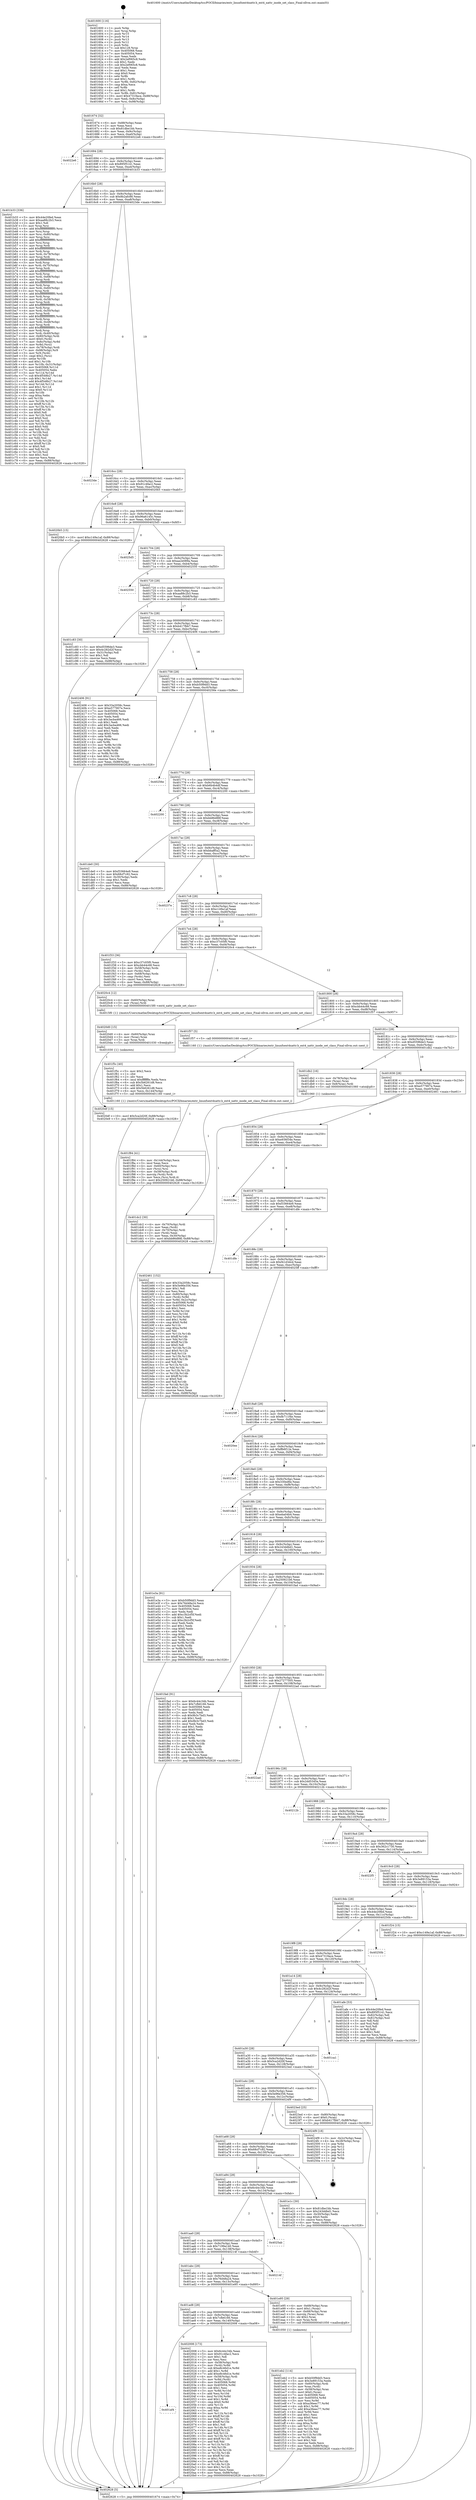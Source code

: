 digraph "0x401600" {
  label = "0x401600 (/mnt/c/Users/mathe/Desktop/tcc/POCII/binaries/extr_linuxfsext4xattr.h_ext4_xattr_inode_set_class_Final-ollvm.out::main(0))"
  labelloc = "t"
  node[shape=record]

  Entry [label="",width=0.3,height=0.3,shape=circle,fillcolor=black,style=filled]
  "0x401674" [label="{
     0x401674 [32]\l
     | [instrs]\l
     &nbsp;&nbsp;0x401674 \<+6\>: mov -0x88(%rbp),%eax\l
     &nbsp;&nbsp;0x40167a \<+2\>: mov %eax,%ecx\l
     &nbsp;&nbsp;0x40167c \<+6\>: sub $0x81dbe1bb,%ecx\l
     &nbsp;&nbsp;0x401682 \<+6\>: mov %eax,-0x9c(%rbp)\l
     &nbsp;&nbsp;0x401688 \<+6\>: mov %ecx,-0xa0(%rbp)\l
     &nbsp;&nbsp;0x40168e \<+6\>: je 00000000004022e6 \<main+0xce6\>\l
  }"]
  "0x4022e6" [label="{
     0x4022e6\l
  }", style=dashed]
  "0x401694" [label="{
     0x401694 [28]\l
     | [instrs]\l
     &nbsp;&nbsp;0x401694 \<+5\>: jmp 0000000000401699 \<main+0x99\>\l
     &nbsp;&nbsp;0x401699 \<+6\>: mov -0x9c(%rbp),%eax\l
     &nbsp;&nbsp;0x40169f \<+5\>: sub $0x895f5141,%eax\l
     &nbsp;&nbsp;0x4016a4 \<+6\>: mov %eax,-0xa4(%rbp)\l
     &nbsp;&nbsp;0x4016aa \<+6\>: je 0000000000401b33 \<main+0x533\>\l
  }"]
  Exit [label="",width=0.3,height=0.3,shape=circle,fillcolor=black,style=filled,peripheries=2]
  "0x401b33" [label="{
     0x401b33 [336]\l
     | [instrs]\l
     &nbsp;&nbsp;0x401b33 \<+5\>: mov $0x44e20fed,%eax\l
     &nbsp;&nbsp;0x401b38 \<+5\>: mov $0xaa88c2b3,%ecx\l
     &nbsp;&nbsp;0x401b3d \<+2\>: mov $0x1,%dl\l
     &nbsp;&nbsp;0x401b3f \<+3\>: mov %rsp,%rsi\l
     &nbsp;&nbsp;0x401b42 \<+4\>: add $0xfffffffffffffff0,%rsi\l
     &nbsp;&nbsp;0x401b46 \<+3\>: mov %rsi,%rsp\l
     &nbsp;&nbsp;0x401b49 \<+4\>: mov %rsi,-0x80(%rbp)\l
     &nbsp;&nbsp;0x401b4d \<+3\>: mov %rsp,%rsi\l
     &nbsp;&nbsp;0x401b50 \<+4\>: add $0xfffffffffffffff0,%rsi\l
     &nbsp;&nbsp;0x401b54 \<+3\>: mov %rsi,%rsp\l
     &nbsp;&nbsp;0x401b57 \<+3\>: mov %rsp,%rdi\l
     &nbsp;&nbsp;0x401b5a \<+4\>: add $0xfffffffffffffff0,%rdi\l
     &nbsp;&nbsp;0x401b5e \<+3\>: mov %rdi,%rsp\l
     &nbsp;&nbsp;0x401b61 \<+4\>: mov %rdi,-0x78(%rbp)\l
     &nbsp;&nbsp;0x401b65 \<+3\>: mov %rsp,%rdi\l
     &nbsp;&nbsp;0x401b68 \<+4\>: add $0xfffffffffffffff0,%rdi\l
     &nbsp;&nbsp;0x401b6c \<+3\>: mov %rdi,%rsp\l
     &nbsp;&nbsp;0x401b6f \<+4\>: mov %rdi,-0x70(%rbp)\l
     &nbsp;&nbsp;0x401b73 \<+3\>: mov %rsp,%rdi\l
     &nbsp;&nbsp;0x401b76 \<+4\>: add $0xfffffffffffffff0,%rdi\l
     &nbsp;&nbsp;0x401b7a \<+3\>: mov %rdi,%rsp\l
     &nbsp;&nbsp;0x401b7d \<+4\>: mov %rdi,-0x68(%rbp)\l
     &nbsp;&nbsp;0x401b81 \<+3\>: mov %rsp,%rdi\l
     &nbsp;&nbsp;0x401b84 \<+4\>: add $0xfffffffffffffff0,%rdi\l
     &nbsp;&nbsp;0x401b88 \<+3\>: mov %rdi,%rsp\l
     &nbsp;&nbsp;0x401b8b \<+4\>: mov %rdi,-0x60(%rbp)\l
     &nbsp;&nbsp;0x401b8f \<+3\>: mov %rsp,%rdi\l
     &nbsp;&nbsp;0x401b92 \<+4\>: add $0xfffffffffffffff0,%rdi\l
     &nbsp;&nbsp;0x401b96 \<+3\>: mov %rdi,%rsp\l
     &nbsp;&nbsp;0x401b99 \<+4\>: mov %rdi,-0x58(%rbp)\l
     &nbsp;&nbsp;0x401b9d \<+3\>: mov %rsp,%rdi\l
     &nbsp;&nbsp;0x401ba0 \<+4\>: add $0xfffffffffffffff0,%rdi\l
     &nbsp;&nbsp;0x401ba4 \<+3\>: mov %rdi,%rsp\l
     &nbsp;&nbsp;0x401ba7 \<+4\>: mov %rdi,-0x50(%rbp)\l
     &nbsp;&nbsp;0x401bab \<+3\>: mov %rsp,%rdi\l
     &nbsp;&nbsp;0x401bae \<+4\>: add $0xfffffffffffffff0,%rdi\l
     &nbsp;&nbsp;0x401bb2 \<+3\>: mov %rdi,%rsp\l
     &nbsp;&nbsp;0x401bb5 \<+4\>: mov %rdi,-0x48(%rbp)\l
     &nbsp;&nbsp;0x401bb9 \<+3\>: mov %rsp,%rdi\l
     &nbsp;&nbsp;0x401bbc \<+4\>: add $0xfffffffffffffff0,%rdi\l
     &nbsp;&nbsp;0x401bc0 \<+3\>: mov %rdi,%rsp\l
     &nbsp;&nbsp;0x401bc3 \<+4\>: mov %rdi,-0x40(%rbp)\l
     &nbsp;&nbsp;0x401bc7 \<+4\>: mov -0x80(%rbp),%rdi\l
     &nbsp;&nbsp;0x401bcb \<+6\>: movl $0x0,(%rdi)\l
     &nbsp;&nbsp;0x401bd1 \<+7\>: mov -0x8c(%rbp),%r8d\l
     &nbsp;&nbsp;0x401bd8 \<+3\>: mov %r8d,(%rsi)\l
     &nbsp;&nbsp;0x401bdb \<+4\>: mov -0x78(%rbp),%rdi\l
     &nbsp;&nbsp;0x401bdf \<+7\>: mov -0x98(%rbp),%r9\l
     &nbsp;&nbsp;0x401be6 \<+3\>: mov %r9,(%rdi)\l
     &nbsp;&nbsp;0x401be9 \<+3\>: cmpl $0x2,(%rsi)\l
     &nbsp;&nbsp;0x401bec \<+4\>: setne %r10b\l
     &nbsp;&nbsp;0x401bf0 \<+4\>: and $0x1,%r10b\l
     &nbsp;&nbsp;0x401bf4 \<+4\>: mov %r10b,-0x31(%rbp)\l
     &nbsp;&nbsp;0x401bf8 \<+8\>: mov 0x405068,%r11d\l
     &nbsp;&nbsp;0x401c00 \<+7\>: mov 0x405054,%ebx\l
     &nbsp;&nbsp;0x401c07 \<+3\>: mov %r11d,%r14d\l
     &nbsp;&nbsp;0x401c0a \<+7\>: sub $0x4f548b27,%r14d\l
     &nbsp;&nbsp;0x401c11 \<+4\>: sub $0x1,%r14d\l
     &nbsp;&nbsp;0x401c15 \<+7\>: add $0x4f548b27,%r14d\l
     &nbsp;&nbsp;0x401c1c \<+4\>: imul %r14d,%r11d\l
     &nbsp;&nbsp;0x401c20 \<+4\>: and $0x1,%r11d\l
     &nbsp;&nbsp;0x401c24 \<+4\>: cmp $0x0,%r11d\l
     &nbsp;&nbsp;0x401c28 \<+4\>: sete %r10b\l
     &nbsp;&nbsp;0x401c2c \<+3\>: cmp $0xa,%ebx\l
     &nbsp;&nbsp;0x401c2f \<+4\>: setl %r15b\l
     &nbsp;&nbsp;0x401c33 \<+3\>: mov %r10b,%r12b\l
     &nbsp;&nbsp;0x401c36 \<+4\>: xor $0xff,%r12b\l
     &nbsp;&nbsp;0x401c3a \<+3\>: mov %r15b,%r13b\l
     &nbsp;&nbsp;0x401c3d \<+4\>: xor $0xff,%r13b\l
     &nbsp;&nbsp;0x401c41 \<+3\>: xor $0x0,%dl\l
     &nbsp;&nbsp;0x401c44 \<+3\>: mov %r12b,%sil\l
     &nbsp;&nbsp;0x401c47 \<+4\>: and $0x0,%sil\l
     &nbsp;&nbsp;0x401c4b \<+3\>: and %dl,%r10b\l
     &nbsp;&nbsp;0x401c4e \<+3\>: mov %r13b,%dil\l
     &nbsp;&nbsp;0x401c51 \<+4\>: and $0x0,%dil\l
     &nbsp;&nbsp;0x401c55 \<+3\>: and %dl,%r15b\l
     &nbsp;&nbsp;0x401c58 \<+3\>: or %r10b,%sil\l
     &nbsp;&nbsp;0x401c5b \<+3\>: or %r15b,%dil\l
     &nbsp;&nbsp;0x401c5e \<+3\>: xor %dil,%sil\l
     &nbsp;&nbsp;0x401c61 \<+3\>: or %r13b,%r12b\l
     &nbsp;&nbsp;0x401c64 \<+4\>: xor $0xff,%r12b\l
     &nbsp;&nbsp;0x401c68 \<+3\>: or $0x0,%dl\l
     &nbsp;&nbsp;0x401c6b \<+3\>: and %dl,%r12b\l
     &nbsp;&nbsp;0x401c6e \<+3\>: or %r12b,%sil\l
     &nbsp;&nbsp;0x401c71 \<+4\>: test $0x1,%sil\l
     &nbsp;&nbsp;0x401c75 \<+3\>: cmovne %ecx,%eax\l
     &nbsp;&nbsp;0x401c78 \<+6\>: mov %eax,-0x88(%rbp)\l
     &nbsp;&nbsp;0x401c7e \<+5\>: jmp 0000000000402628 \<main+0x1028\>\l
  }"]
  "0x4016b0" [label="{
     0x4016b0 [28]\l
     | [instrs]\l
     &nbsp;&nbsp;0x4016b0 \<+5\>: jmp 00000000004016b5 \<main+0xb5\>\l
     &nbsp;&nbsp;0x4016b5 \<+6\>: mov -0x9c(%rbp),%eax\l
     &nbsp;&nbsp;0x4016bb \<+5\>: sub $0x8b2afc88,%eax\l
     &nbsp;&nbsp;0x4016c0 \<+6\>: mov %eax,-0xa8(%rbp)\l
     &nbsp;&nbsp;0x4016c6 \<+6\>: je 00000000004023de \<main+0xdde\>\l
  }"]
  "0x4020df" [label="{
     0x4020df [15]\l
     | [instrs]\l
     &nbsp;&nbsp;0x4020df \<+10\>: movl $0x5ca2d20f,-0x88(%rbp)\l
     &nbsp;&nbsp;0x4020e9 \<+5\>: jmp 0000000000402628 \<main+0x1028\>\l
  }"]
  "0x4023de" [label="{
     0x4023de\l
  }", style=dashed]
  "0x4016cc" [label="{
     0x4016cc [28]\l
     | [instrs]\l
     &nbsp;&nbsp;0x4016cc \<+5\>: jmp 00000000004016d1 \<main+0xd1\>\l
     &nbsp;&nbsp;0x4016d1 \<+6\>: mov -0x9c(%rbp),%eax\l
     &nbsp;&nbsp;0x4016d7 \<+5\>: sub $0x91c4fac2,%eax\l
     &nbsp;&nbsp;0x4016dc \<+6\>: mov %eax,-0xac(%rbp)\l
     &nbsp;&nbsp;0x4016e2 \<+6\>: je 00000000004020b5 \<main+0xab5\>\l
  }"]
  "0x4020d0" [label="{
     0x4020d0 [15]\l
     | [instrs]\l
     &nbsp;&nbsp;0x4020d0 \<+4\>: mov -0x60(%rbp),%rax\l
     &nbsp;&nbsp;0x4020d4 \<+3\>: mov (%rax),%rax\l
     &nbsp;&nbsp;0x4020d7 \<+3\>: mov %rax,%rdi\l
     &nbsp;&nbsp;0x4020da \<+5\>: call 0000000000401030 \<free@plt\>\l
     | [calls]\l
     &nbsp;&nbsp;0x401030 \{1\} (unknown)\l
  }"]
  "0x4020b5" [label="{
     0x4020b5 [15]\l
     | [instrs]\l
     &nbsp;&nbsp;0x4020b5 \<+10\>: movl $0xc149a1af,-0x88(%rbp)\l
     &nbsp;&nbsp;0x4020bf \<+5\>: jmp 0000000000402628 \<main+0x1028\>\l
  }"]
  "0x4016e8" [label="{
     0x4016e8 [28]\l
     | [instrs]\l
     &nbsp;&nbsp;0x4016e8 \<+5\>: jmp 00000000004016ed \<main+0xed\>\l
     &nbsp;&nbsp;0x4016ed \<+6\>: mov -0x9c(%rbp),%eax\l
     &nbsp;&nbsp;0x4016f3 \<+5\>: sub $0x96a6145c,%eax\l
     &nbsp;&nbsp;0x4016f8 \<+6\>: mov %eax,-0xb0(%rbp)\l
     &nbsp;&nbsp;0x4016fe \<+6\>: je 00000000004025d5 \<main+0xfd5\>\l
  }"]
  "0x401af4" [label="{
     0x401af4\l
  }", style=dashed]
  "0x4025d5" [label="{
     0x4025d5\l
  }", style=dashed]
  "0x401704" [label="{
     0x401704 [28]\l
     | [instrs]\l
     &nbsp;&nbsp;0x401704 \<+5\>: jmp 0000000000401709 \<main+0x109\>\l
     &nbsp;&nbsp;0x401709 \<+6\>: mov -0x9c(%rbp),%eax\l
     &nbsp;&nbsp;0x40170f \<+5\>: sub $0xaa2e089a,%eax\l
     &nbsp;&nbsp;0x401714 \<+6\>: mov %eax,-0xb4(%rbp)\l
     &nbsp;&nbsp;0x40171a \<+6\>: je 0000000000402550 \<main+0xf50\>\l
  }"]
  "0x402008" [label="{
     0x402008 [173]\l
     | [instrs]\l
     &nbsp;&nbsp;0x402008 \<+5\>: mov $0x6c44c34b,%eax\l
     &nbsp;&nbsp;0x40200d \<+5\>: mov $0x91c4fac2,%ecx\l
     &nbsp;&nbsp;0x402012 \<+2\>: mov $0x1,%dl\l
     &nbsp;&nbsp;0x402014 \<+2\>: xor %esi,%esi\l
     &nbsp;&nbsp;0x402016 \<+4\>: mov -0x58(%rbp),%rdi\l
     &nbsp;&nbsp;0x40201a \<+3\>: mov (%rdi),%r8d\l
     &nbsp;&nbsp;0x40201d \<+7\>: sub $0xe8c46d1e,%r8d\l
     &nbsp;&nbsp;0x402024 \<+4\>: add $0x1,%r8d\l
     &nbsp;&nbsp;0x402028 \<+7\>: add $0xe8c46d1e,%r8d\l
     &nbsp;&nbsp;0x40202f \<+4\>: mov -0x58(%rbp),%rdi\l
     &nbsp;&nbsp;0x402033 \<+3\>: mov %r8d,(%rdi)\l
     &nbsp;&nbsp;0x402036 \<+8\>: mov 0x405068,%r8d\l
     &nbsp;&nbsp;0x40203e \<+8\>: mov 0x405054,%r9d\l
     &nbsp;&nbsp;0x402046 \<+3\>: sub $0x1,%esi\l
     &nbsp;&nbsp;0x402049 \<+3\>: mov %r8d,%r10d\l
     &nbsp;&nbsp;0x40204c \<+3\>: add %esi,%r10d\l
     &nbsp;&nbsp;0x40204f \<+4\>: imul %r10d,%r8d\l
     &nbsp;&nbsp;0x402053 \<+4\>: and $0x1,%r8d\l
     &nbsp;&nbsp;0x402057 \<+4\>: cmp $0x0,%r8d\l
     &nbsp;&nbsp;0x40205b \<+4\>: sete %r11b\l
     &nbsp;&nbsp;0x40205f \<+4\>: cmp $0xa,%r9d\l
     &nbsp;&nbsp;0x402063 \<+3\>: setl %bl\l
     &nbsp;&nbsp;0x402066 \<+3\>: mov %r11b,%r14b\l
     &nbsp;&nbsp;0x402069 \<+4\>: xor $0xff,%r14b\l
     &nbsp;&nbsp;0x40206d \<+3\>: mov %bl,%r15b\l
     &nbsp;&nbsp;0x402070 \<+4\>: xor $0xff,%r15b\l
     &nbsp;&nbsp;0x402074 \<+3\>: xor $0x1,%dl\l
     &nbsp;&nbsp;0x402077 \<+3\>: mov %r14b,%r12b\l
     &nbsp;&nbsp;0x40207a \<+4\>: and $0xff,%r12b\l
     &nbsp;&nbsp;0x40207e \<+3\>: and %dl,%r11b\l
     &nbsp;&nbsp;0x402081 \<+3\>: mov %r15b,%r13b\l
     &nbsp;&nbsp;0x402084 \<+4\>: and $0xff,%r13b\l
     &nbsp;&nbsp;0x402088 \<+2\>: and %dl,%bl\l
     &nbsp;&nbsp;0x40208a \<+3\>: or %r11b,%r12b\l
     &nbsp;&nbsp;0x40208d \<+3\>: or %bl,%r13b\l
     &nbsp;&nbsp;0x402090 \<+3\>: xor %r13b,%r12b\l
     &nbsp;&nbsp;0x402093 \<+3\>: or %r15b,%r14b\l
     &nbsp;&nbsp;0x402096 \<+4\>: xor $0xff,%r14b\l
     &nbsp;&nbsp;0x40209a \<+3\>: or $0x1,%dl\l
     &nbsp;&nbsp;0x40209d \<+3\>: and %dl,%r14b\l
     &nbsp;&nbsp;0x4020a0 \<+3\>: or %r14b,%r12b\l
     &nbsp;&nbsp;0x4020a3 \<+4\>: test $0x1,%r12b\l
     &nbsp;&nbsp;0x4020a7 \<+3\>: cmovne %ecx,%eax\l
     &nbsp;&nbsp;0x4020aa \<+6\>: mov %eax,-0x88(%rbp)\l
     &nbsp;&nbsp;0x4020b0 \<+5\>: jmp 0000000000402628 \<main+0x1028\>\l
  }"]
  "0x402550" [label="{
     0x402550\l
  }", style=dashed]
  "0x401720" [label="{
     0x401720 [28]\l
     | [instrs]\l
     &nbsp;&nbsp;0x401720 \<+5\>: jmp 0000000000401725 \<main+0x125\>\l
     &nbsp;&nbsp;0x401725 \<+6\>: mov -0x9c(%rbp),%eax\l
     &nbsp;&nbsp;0x40172b \<+5\>: sub $0xaa88c2b3,%eax\l
     &nbsp;&nbsp;0x401730 \<+6\>: mov %eax,-0xb8(%rbp)\l
     &nbsp;&nbsp;0x401736 \<+6\>: je 0000000000401c83 \<main+0x683\>\l
  }"]
  "0x401f84" [label="{
     0x401f84 [41]\l
     | [instrs]\l
     &nbsp;&nbsp;0x401f84 \<+6\>: mov -0x144(%rbp),%ecx\l
     &nbsp;&nbsp;0x401f8a \<+3\>: imul %eax,%ecx\l
     &nbsp;&nbsp;0x401f8d \<+4\>: mov -0x60(%rbp),%rsi\l
     &nbsp;&nbsp;0x401f91 \<+3\>: mov (%rsi),%rsi\l
     &nbsp;&nbsp;0x401f94 \<+4\>: mov -0x58(%rbp),%rdi\l
     &nbsp;&nbsp;0x401f98 \<+3\>: movslq (%rdi),%rdi\l
     &nbsp;&nbsp;0x401f9b \<+3\>: mov %ecx,(%rsi,%rdi,4)\l
     &nbsp;&nbsp;0x401f9e \<+10\>: movl $0x250921b6,-0x88(%rbp)\l
     &nbsp;&nbsp;0x401fa8 \<+5\>: jmp 0000000000402628 \<main+0x1028\>\l
  }"]
  "0x401c83" [label="{
     0x401c83 [30]\l
     | [instrs]\l
     &nbsp;&nbsp;0x401c83 \<+5\>: mov $0xd5596de3,%eax\l
     &nbsp;&nbsp;0x401c88 \<+5\>: mov $0x4c282d2f,%ecx\l
     &nbsp;&nbsp;0x401c8d \<+3\>: mov -0x31(%rbp),%dl\l
     &nbsp;&nbsp;0x401c90 \<+3\>: test $0x1,%dl\l
     &nbsp;&nbsp;0x401c93 \<+3\>: cmovne %ecx,%eax\l
     &nbsp;&nbsp;0x401c96 \<+6\>: mov %eax,-0x88(%rbp)\l
     &nbsp;&nbsp;0x401c9c \<+5\>: jmp 0000000000402628 \<main+0x1028\>\l
  }"]
  "0x40173c" [label="{
     0x40173c [28]\l
     | [instrs]\l
     &nbsp;&nbsp;0x40173c \<+5\>: jmp 0000000000401741 \<main+0x141\>\l
     &nbsp;&nbsp;0x401741 \<+6\>: mov -0x9c(%rbp),%eax\l
     &nbsp;&nbsp;0x401747 \<+5\>: sub $0xb417fbb7,%eax\l
     &nbsp;&nbsp;0x40174c \<+6\>: mov %eax,-0xbc(%rbp)\l
     &nbsp;&nbsp;0x401752 \<+6\>: je 0000000000402406 \<main+0xe06\>\l
  }"]
  "0x401f5c" [label="{
     0x401f5c [40]\l
     | [instrs]\l
     &nbsp;&nbsp;0x401f5c \<+5\>: mov $0x2,%ecx\l
     &nbsp;&nbsp;0x401f61 \<+1\>: cltd\l
     &nbsp;&nbsp;0x401f62 \<+2\>: idiv %ecx\l
     &nbsp;&nbsp;0x401f64 \<+6\>: imul $0xfffffffe,%edx,%ecx\l
     &nbsp;&nbsp;0x401f6a \<+6\>: sub $0x5b6261d8,%ecx\l
     &nbsp;&nbsp;0x401f70 \<+3\>: add $0x1,%ecx\l
     &nbsp;&nbsp;0x401f73 \<+6\>: add $0x5b6261d8,%ecx\l
     &nbsp;&nbsp;0x401f79 \<+6\>: mov %ecx,-0x144(%rbp)\l
     &nbsp;&nbsp;0x401f7f \<+5\>: call 0000000000401160 \<next_i\>\l
     | [calls]\l
     &nbsp;&nbsp;0x401160 \{1\} (/mnt/c/Users/mathe/Desktop/tcc/POCII/binaries/extr_linuxfsext4xattr.h_ext4_xattr_inode_set_class_Final-ollvm.out::next_i)\l
  }"]
  "0x402406" [label="{
     0x402406 [91]\l
     | [instrs]\l
     &nbsp;&nbsp;0x402406 \<+5\>: mov $0x33a2058c,%eax\l
     &nbsp;&nbsp;0x40240b \<+5\>: mov $0xe577907e,%ecx\l
     &nbsp;&nbsp;0x402410 \<+7\>: mov 0x405068,%edx\l
     &nbsp;&nbsp;0x402417 \<+7\>: mov 0x405054,%esi\l
     &nbsp;&nbsp;0x40241e \<+2\>: mov %edx,%edi\l
     &nbsp;&nbsp;0x402420 \<+6\>: sub $0x3acba466,%edi\l
     &nbsp;&nbsp;0x402426 \<+3\>: sub $0x1,%edi\l
     &nbsp;&nbsp;0x402429 \<+6\>: add $0x3acba466,%edi\l
     &nbsp;&nbsp;0x40242f \<+3\>: imul %edi,%edx\l
     &nbsp;&nbsp;0x402432 \<+3\>: and $0x1,%edx\l
     &nbsp;&nbsp;0x402435 \<+3\>: cmp $0x0,%edx\l
     &nbsp;&nbsp;0x402438 \<+4\>: sete %r8b\l
     &nbsp;&nbsp;0x40243c \<+3\>: cmp $0xa,%esi\l
     &nbsp;&nbsp;0x40243f \<+4\>: setl %r9b\l
     &nbsp;&nbsp;0x402443 \<+3\>: mov %r8b,%r10b\l
     &nbsp;&nbsp;0x402446 \<+3\>: and %r9b,%r10b\l
     &nbsp;&nbsp;0x402449 \<+3\>: xor %r9b,%r8b\l
     &nbsp;&nbsp;0x40244c \<+3\>: or %r8b,%r10b\l
     &nbsp;&nbsp;0x40244f \<+4\>: test $0x1,%r10b\l
     &nbsp;&nbsp;0x402453 \<+3\>: cmovne %ecx,%eax\l
     &nbsp;&nbsp;0x402456 \<+6\>: mov %eax,-0x88(%rbp)\l
     &nbsp;&nbsp;0x40245c \<+5\>: jmp 0000000000402628 \<main+0x1028\>\l
  }"]
  "0x401758" [label="{
     0x401758 [28]\l
     | [instrs]\l
     &nbsp;&nbsp;0x401758 \<+5\>: jmp 000000000040175d \<main+0x15d\>\l
     &nbsp;&nbsp;0x40175d \<+6\>: mov -0x9c(%rbp),%eax\l
     &nbsp;&nbsp;0x401763 \<+5\>: sub $0xb50f9dd3,%eax\l
     &nbsp;&nbsp;0x401768 \<+6\>: mov %eax,-0xc0(%rbp)\l
     &nbsp;&nbsp;0x40176e \<+6\>: je 000000000040256e \<main+0xf6e\>\l
  }"]
  "0x401eb2" [label="{
     0x401eb2 [114]\l
     | [instrs]\l
     &nbsp;&nbsp;0x401eb2 \<+5\>: mov $0xb50f9dd3,%ecx\l
     &nbsp;&nbsp;0x401eb7 \<+5\>: mov $0x3e89153a,%edx\l
     &nbsp;&nbsp;0x401ebc \<+4\>: mov -0x60(%rbp),%rdi\l
     &nbsp;&nbsp;0x401ec0 \<+3\>: mov %rax,(%rdi)\l
     &nbsp;&nbsp;0x401ec3 \<+4\>: mov -0x58(%rbp),%rax\l
     &nbsp;&nbsp;0x401ec7 \<+6\>: movl $0x0,(%rax)\l
     &nbsp;&nbsp;0x401ecd \<+7\>: mov 0x405068,%esi\l
     &nbsp;&nbsp;0x401ed4 \<+8\>: mov 0x405054,%r8d\l
     &nbsp;&nbsp;0x401edc \<+3\>: mov %esi,%r9d\l
     &nbsp;&nbsp;0x401edf \<+7\>: sub $0xa36eec77,%r9d\l
     &nbsp;&nbsp;0x401ee6 \<+4\>: sub $0x1,%r9d\l
     &nbsp;&nbsp;0x401eea \<+7\>: add $0xa36eec77,%r9d\l
     &nbsp;&nbsp;0x401ef1 \<+4\>: imul %r9d,%esi\l
     &nbsp;&nbsp;0x401ef5 \<+3\>: and $0x1,%esi\l
     &nbsp;&nbsp;0x401ef8 \<+3\>: cmp $0x0,%esi\l
     &nbsp;&nbsp;0x401efb \<+4\>: sete %r10b\l
     &nbsp;&nbsp;0x401eff \<+4\>: cmp $0xa,%r8d\l
     &nbsp;&nbsp;0x401f03 \<+4\>: setl %r11b\l
     &nbsp;&nbsp;0x401f07 \<+3\>: mov %r10b,%bl\l
     &nbsp;&nbsp;0x401f0a \<+3\>: and %r11b,%bl\l
     &nbsp;&nbsp;0x401f0d \<+3\>: xor %r11b,%r10b\l
     &nbsp;&nbsp;0x401f10 \<+3\>: or %r10b,%bl\l
     &nbsp;&nbsp;0x401f13 \<+3\>: test $0x1,%bl\l
     &nbsp;&nbsp;0x401f16 \<+3\>: cmovne %edx,%ecx\l
     &nbsp;&nbsp;0x401f19 \<+6\>: mov %ecx,-0x88(%rbp)\l
     &nbsp;&nbsp;0x401f1f \<+5\>: jmp 0000000000402628 \<main+0x1028\>\l
  }"]
  "0x40256e" [label="{
     0x40256e\l
  }", style=dashed]
  "0x401774" [label="{
     0x401774 [28]\l
     | [instrs]\l
     &nbsp;&nbsp;0x401774 \<+5\>: jmp 0000000000401779 \<main+0x179\>\l
     &nbsp;&nbsp;0x401779 \<+6\>: mov -0x9c(%rbp),%eax\l
     &nbsp;&nbsp;0x40177f \<+5\>: sub $0xb6b4b4df,%eax\l
     &nbsp;&nbsp;0x401784 \<+6\>: mov %eax,-0xc4(%rbp)\l
     &nbsp;&nbsp;0x40178a \<+6\>: je 0000000000402200 \<main+0xc00\>\l
  }"]
  "0x401ad8" [label="{
     0x401ad8 [28]\l
     | [instrs]\l
     &nbsp;&nbsp;0x401ad8 \<+5\>: jmp 0000000000401add \<main+0x4dd\>\l
     &nbsp;&nbsp;0x401add \<+6\>: mov -0x9c(%rbp),%eax\l
     &nbsp;&nbsp;0x401ae3 \<+5\>: sub $0x7cfb6166,%eax\l
     &nbsp;&nbsp;0x401ae8 \<+6\>: mov %eax,-0x140(%rbp)\l
     &nbsp;&nbsp;0x401aee \<+6\>: je 0000000000402008 \<main+0xa08\>\l
  }"]
  "0x402200" [label="{
     0x402200\l
  }", style=dashed]
  "0x401790" [label="{
     0x401790 [28]\l
     | [instrs]\l
     &nbsp;&nbsp;0x401790 \<+5\>: jmp 0000000000401795 \<main+0x195\>\l
     &nbsp;&nbsp;0x401795 \<+6\>: mov -0x9c(%rbp),%eax\l
     &nbsp;&nbsp;0x40179b \<+5\>: sub $0xbb86d88f,%eax\l
     &nbsp;&nbsp;0x4017a0 \<+6\>: mov %eax,-0xc8(%rbp)\l
     &nbsp;&nbsp;0x4017a6 \<+6\>: je 0000000000401de0 \<main+0x7e0\>\l
  }"]
  "0x401e95" [label="{
     0x401e95 [29]\l
     | [instrs]\l
     &nbsp;&nbsp;0x401e95 \<+4\>: mov -0x68(%rbp),%rax\l
     &nbsp;&nbsp;0x401e99 \<+6\>: movl $0x1,(%rax)\l
     &nbsp;&nbsp;0x401e9f \<+4\>: mov -0x68(%rbp),%rax\l
     &nbsp;&nbsp;0x401ea3 \<+3\>: movslq (%rax),%rax\l
     &nbsp;&nbsp;0x401ea6 \<+4\>: shl $0x2,%rax\l
     &nbsp;&nbsp;0x401eaa \<+3\>: mov %rax,%rdi\l
     &nbsp;&nbsp;0x401ead \<+5\>: call 0000000000401050 \<malloc@plt\>\l
     | [calls]\l
     &nbsp;&nbsp;0x401050 \{1\} (unknown)\l
  }"]
  "0x401de0" [label="{
     0x401de0 [30]\l
     | [instrs]\l
     &nbsp;&nbsp;0x401de0 \<+5\>: mov $0xf33664e9,%eax\l
     &nbsp;&nbsp;0x401de5 \<+5\>: mov $0x68cf7c92,%ecx\l
     &nbsp;&nbsp;0x401dea \<+3\>: mov -0x30(%rbp),%edx\l
     &nbsp;&nbsp;0x401ded \<+3\>: cmp $0x1,%edx\l
     &nbsp;&nbsp;0x401df0 \<+3\>: cmovl %ecx,%eax\l
     &nbsp;&nbsp;0x401df3 \<+6\>: mov %eax,-0x88(%rbp)\l
     &nbsp;&nbsp;0x401df9 \<+5\>: jmp 0000000000402628 \<main+0x1028\>\l
  }"]
  "0x4017ac" [label="{
     0x4017ac [28]\l
     | [instrs]\l
     &nbsp;&nbsp;0x4017ac \<+5\>: jmp 00000000004017b1 \<main+0x1b1\>\l
     &nbsp;&nbsp;0x4017b1 \<+6\>: mov -0x9c(%rbp),%eax\l
     &nbsp;&nbsp;0x4017b7 \<+5\>: sub $0xbbaff5a2,%eax\l
     &nbsp;&nbsp;0x4017bc \<+6\>: mov %eax,-0xcc(%rbp)\l
     &nbsp;&nbsp;0x4017c2 \<+6\>: je 000000000040237e \<main+0xd7e\>\l
  }"]
  "0x401abc" [label="{
     0x401abc [28]\l
     | [instrs]\l
     &nbsp;&nbsp;0x401abc \<+5\>: jmp 0000000000401ac1 \<main+0x4c1\>\l
     &nbsp;&nbsp;0x401ac1 \<+6\>: mov -0x9c(%rbp),%eax\l
     &nbsp;&nbsp;0x401ac7 \<+5\>: sub $0x76d48a24,%eax\l
     &nbsp;&nbsp;0x401acc \<+6\>: mov %eax,-0x13c(%rbp)\l
     &nbsp;&nbsp;0x401ad2 \<+6\>: je 0000000000401e95 \<main+0x895\>\l
  }"]
  "0x40237e" [label="{
     0x40237e\l
  }", style=dashed]
  "0x4017c8" [label="{
     0x4017c8 [28]\l
     | [instrs]\l
     &nbsp;&nbsp;0x4017c8 \<+5\>: jmp 00000000004017cd \<main+0x1cd\>\l
     &nbsp;&nbsp;0x4017cd \<+6\>: mov -0x9c(%rbp),%eax\l
     &nbsp;&nbsp;0x4017d3 \<+5\>: sub $0xc149a1af,%eax\l
     &nbsp;&nbsp;0x4017d8 \<+6\>: mov %eax,-0xd0(%rbp)\l
     &nbsp;&nbsp;0x4017de \<+6\>: je 0000000000401f33 \<main+0x933\>\l
  }"]
  "0x40214f" [label="{
     0x40214f\l
  }", style=dashed]
  "0x401f33" [label="{
     0x401f33 [36]\l
     | [instrs]\l
     &nbsp;&nbsp;0x401f33 \<+5\>: mov $0xc37c05f0,%eax\l
     &nbsp;&nbsp;0x401f38 \<+5\>: mov $0xcbb44c68,%ecx\l
     &nbsp;&nbsp;0x401f3d \<+4\>: mov -0x58(%rbp),%rdx\l
     &nbsp;&nbsp;0x401f41 \<+2\>: mov (%rdx),%esi\l
     &nbsp;&nbsp;0x401f43 \<+4\>: mov -0x68(%rbp),%rdx\l
     &nbsp;&nbsp;0x401f47 \<+2\>: cmp (%rdx),%esi\l
     &nbsp;&nbsp;0x401f49 \<+3\>: cmovl %ecx,%eax\l
     &nbsp;&nbsp;0x401f4c \<+6\>: mov %eax,-0x88(%rbp)\l
     &nbsp;&nbsp;0x401f52 \<+5\>: jmp 0000000000402628 \<main+0x1028\>\l
  }"]
  "0x4017e4" [label="{
     0x4017e4 [28]\l
     | [instrs]\l
     &nbsp;&nbsp;0x4017e4 \<+5\>: jmp 00000000004017e9 \<main+0x1e9\>\l
     &nbsp;&nbsp;0x4017e9 \<+6\>: mov -0x9c(%rbp),%eax\l
     &nbsp;&nbsp;0x4017ef \<+5\>: sub $0xc37c05f0,%eax\l
     &nbsp;&nbsp;0x4017f4 \<+6\>: mov %eax,-0xd4(%rbp)\l
     &nbsp;&nbsp;0x4017fa \<+6\>: je 00000000004020c4 \<main+0xac4\>\l
  }"]
  "0x401aa0" [label="{
     0x401aa0 [28]\l
     | [instrs]\l
     &nbsp;&nbsp;0x401aa0 \<+5\>: jmp 0000000000401aa5 \<main+0x4a5\>\l
     &nbsp;&nbsp;0x401aa5 \<+6\>: mov -0x9c(%rbp),%eax\l
     &nbsp;&nbsp;0x401aab \<+5\>: sub $0x7199a140,%eax\l
     &nbsp;&nbsp;0x401ab0 \<+6\>: mov %eax,-0x138(%rbp)\l
     &nbsp;&nbsp;0x401ab6 \<+6\>: je 000000000040214f \<main+0xb4f\>\l
  }"]
  "0x4020c4" [label="{
     0x4020c4 [12]\l
     | [instrs]\l
     &nbsp;&nbsp;0x4020c4 \<+4\>: mov -0x60(%rbp),%rax\l
     &nbsp;&nbsp;0x4020c8 \<+3\>: mov (%rax),%rdi\l
     &nbsp;&nbsp;0x4020cb \<+5\>: call 00000000004015f0 \<ext4_xattr_inode_set_class\>\l
     | [calls]\l
     &nbsp;&nbsp;0x4015f0 \{1\} (/mnt/c/Users/mathe/Desktop/tcc/POCII/binaries/extr_linuxfsext4xattr.h_ext4_xattr_inode_set_class_Final-ollvm.out::ext4_xattr_inode_set_class)\l
  }"]
  "0x401800" [label="{
     0x401800 [28]\l
     | [instrs]\l
     &nbsp;&nbsp;0x401800 \<+5\>: jmp 0000000000401805 \<main+0x205\>\l
     &nbsp;&nbsp;0x401805 \<+6\>: mov -0x9c(%rbp),%eax\l
     &nbsp;&nbsp;0x40180b \<+5\>: sub $0xcbb44c68,%eax\l
     &nbsp;&nbsp;0x401810 \<+6\>: mov %eax,-0xd8(%rbp)\l
     &nbsp;&nbsp;0x401816 \<+6\>: je 0000000000401f57 \<main+0x957\>\l
  }"]
  "0x4025ab" [label="{
     0x4025ab\l
  }", style=dashed]
  "0x401f57" [label="{
     0x401f57 [5]\l
     | [instrs]\l
     &nbsp;&nbsp;0x401f57 \<+5\>: call 0000000000401160 \<next_i\>\l
     | [calls]\l
     &nbsp;&nbsp;0x401160 \{1\} (/mnt/c/Users/mathe/Desktop/tcc/POCII/binaries/extr_linuxfsext4xattr.h_ext4_xattr_inode_set_class_Final-ollvm.out::next_i)\l
  }"]
  "0x40181c" [label="{
     0x40181c [28]\l
     | [instrs]\l
     &nbsp;&nbsp;0x40181c \<+5\>: jmp 0000000000401821 \<main+0x221\>\l
     &nbsp;&nbsp;0x401821 \<+6\>: mov -0x9c(%rbp),%eax\l
     &nbsp;&nbsp;0x401827 \<+5\>: sub $0xd5596de3,%eax\l
     &nbsp;&nbsp;0x40182c \<+6\>: mov %eax,-0xdc(%rbp)\l
     &nbsp;&nbsp;0x401832 \<+6\>: je 0000000000401db2 \<main+0x7b2\>\l
  }"]
  "0x401a84" [label="{
     0x401a84 [28]\l
     | [instrs]\l
     &nbsp;&nbsp;0x401a84 \<+5\>: jmp 0000000000401a89 \<main+0x489\>\l
     &nbsp;&nbsp;0x401a89 \<+6\>: mov -0x9c(%rbp),%eax\l
     &nbsp;&nbsp;0x401a8f \<+5\>: sub $0x6c44c34b,%eax\l
     &nbsp;&nbsp;0x401a94 \<+6\>: mov %eax,-0x134(%rbp)\l
     &nbsp;&nbsp;0x401a9a \<+6\>: je 00000000004025ab \<main+0xfab\>\l
  }"]
  "0x401db2" [label="{
     0x401db2 [16]\l
     | [instrs]\l
     &nbsp;&nbsp;0x401db2 \<+4\>: mov -0x78(%rbp),%rax\l
     &nbsp;&nbsp;0x401db6 \<+3\>: mov (%rax),%rax\l
     &nbsp;&nbsp;0x401db9 \<+4\>: mov 0x8(%rax),%rdi\l
     &nbsp;&nbsp;0x401dbd \<+5\>: call 0000000000401060 \<atoi@plt\>\l
     | [calls]\l
     &nbsp;&nbsp;0x401060 \{1\} (unknown)\l
  }"]
  "0x401838" [label="{
     0x401838 [28]\l
     | [instrs]\l
     &nbsp;&nbsp;0x401838 \<+5\>: jmp 000000000040183d \<main+0x23d\>\l
     &nbsp;&nbsp;0x40183d \<+6\>: mov -0x9c(%rbp),%eax\l
     &nbsp;&nbsp;0x401843 \<+5\>: sub $0xe577907e,%eax\l
     &nbsp;&nbsp;0x401848 \<+6\>: mov %eax,-0xe0(%rbp)\l
     &nbsp;&nbsp;0x40184e \<+6\>: je 0000000000402461 \<main+0xe61\>\l
  }"]
  "0x401e1c" [label="{
     0x401e1c [30]\l
     | [instrs]\l
     &nbsp;&nbsp;0x401e1c \<+5\>: mov $0x81dbe1bb,%eax\l
     &nbsp;&nbsp;0x401e21 \<+5\>: mov $0x243ddbd1,%ecx\l
     &nbsp;&nbsp;0x401e26 \<+3\>: mov -0x30(%rbp),%edx\l
     &nbsp;&nbsp;0x401e29 \<+3\>: cmp $0x0,%edx\l
     &nbsp;&nbsp;0x401e2c \<+3\>: cmove %ecx,%eax\l
     &nbsp;&nbsp;0x401e2f \<+6\>: mov %eax,-0x88(%rbp)\l
     &nbsp;&nbsp;0x401e35 \<+5\>: jmp 0000000000402628 \<main+0x1028\>\l
  }"]
  "0x402461" [label="{
     0x402461 [152]\l
     | [instrs]\l
     &nbsp;&nbsp;0x402461 \<+5\>: mov $0x33a2058c,%eax\l
     &nbsp;&nbsp;0x402466 \<+5\>: mov $0x5e96e356,%ecx\l
     &nbsp;&nbsp;0x40246b \<+2\>: mov $0x1,%dl\l
     &nbsp;&nbsp;0x40246d \<+2\>: xor %esi,%esi\l
     &nbsp;&nbsp;0x40246f \<+4\>: mov -0x80(%rbp),%rdi\l
     &nbsp;&nbsp;0x402473 \<+3\>: mov (%rdi),%r8d\l
     &nbsp;&nbsp;0x402476 \<+4\>: mov %r8d,-0x2c(%rbp)\l
     &nbsp;&nbsp;0x40247a \<+8\>: mov 0x405068,%r8d\l
     &nbsp;&nbsp;0x402482 \<+8\>: mov 0x405054,%r9d\l
     &nbsp;&nbsp;0x40248a \<+3\>: sub $0x1,%esi\l
     &nbsp;&nbsp;0x40248d \<+3\>: mov %r8d,%r10d\l
     &nbsp;&nbsp;0x402490 \<+3\>: add %esi,%r10d\l
     &nbsp;&nbsp;0x402493 \<+4\>: imul %r10d,%r8d\l
     &nbsp;&nbsp;0x402497 \<+4\>: and $0x1,%r8d\l
     &nbsp;&nbsp;0x40249b \<+4\>: cmp $0x0,%r8d\l
     &nbsp;&nbsp;0x40249f \<+4\>: sete %r11b\l
     &nbsp;&nbsp;0x4024a3 \<+4\>: cmp $0xa,%r9d\l
     &nbsp;&nbsp;0x4024a7 \<+3\>: setl %bl\l
     &nbsp;&nbsp;0x4024aa \<+3\>: mov %r11b,%r14b\l
     &nbsp;&nbsp;0x4024ad \<+4\>: xor $0xff,%r14b\l
     &nbsp;&nbsp;0x4024b1 \<+3\>: mov %bl,%r15b\l
     &nbsp;&nbsp;0x4024b4 \<+4\>: xor $0xff,%r15b\l
     &nbsp;&nbsp;0x4024b8 \<+3\>: xor $0x0,%dl\l
     &nbsp;&nbsp;0x4024bb \<+3\>: mov %r14b,%r12b\l
     &nbsp;&nbsp;0x4024be \<+4\>: and $0x0,%r12b\l
     &nbsp;&nbsp;0x4024c2 \<+3\>: and %dl,%r11b\l
     &nbsp;&nbsp;0x4024c5 \<+3\>: mov %r15b,%r13b\l
     &nbsp;&nbsp;0x4024c8 \<+4\>: and $0x0,%r13b\l
     &nbsp;&nbsp;0x4024cc \<+2\>: and %dl,%bl\l
     &nbsp;&nbsp;0x4024ce \<+3\>: or %r11b,%r12b\l
     &nbsp;&nbsp;0x4024d1 \<+3\>: or %bl,%r13b\l
     &nbsp;&nbsp;0x4024d4 \<+3\>: xor %r13b,%r12b\l
     &nbsp;&nbsp;0x4024d7 \<+3\>: or %r15b,%r14b\l
     &nbsp;&nbsp;0x4024da \<+4\>: xor $0xff,%r14b\l
     &nbsp;&nbsp;0x4024de \<+3\>: or $0x0,%dl\l
     &nbsp;&nbsp;0x4024e1 \<+3\>: and %dl,%r14b\l
     &nbsp;&nbsp;0x4024e4 \<+3\>: or %r14b,%r12b\l
     &nbsp;&nbsp;0x4024e7 \<+4\>: test $0x1,%r12b\l
     &nbsp;&nbsp;0x4024eb \<+3\>: cmovne %ecx,%eax\l
     &nbsp;&nbsp;0x4024ee \<+6\>: mov %eax,-0x88(%rbp)\l
     &nbsp;&nbsp;0x4024f4 \<+5\>: jmp 0000000000402628 \<main+0x1028\>\l
  }"]
  "0x401854" [label="{
     0x401854 [28]\l
     | [instrs]\l
     &nbsp;&nbsp;0x401854 \<+5\>: jmp 0000000000401859 \<main+0x259\>\l
     &nbsp;&nbsp;0x401859 \<+6\>: mov -0x9c(%rbp),%eax\l
     &nbsp;&nbsp;0x40185f \<+5\>: sub $0xe936f34e,%eax\l
     &nbsp;&nbsp;0x401864 \<+6\>: mov %eax,-0xe4(%rbp)\l
     &nbsp;&nbsp;0x40186a \<+6\>: je 00000000004022bc \<main+0xcbc\>\l
  }"]
  "0x401a68" [label="{
     0x401a68 [28]\l
     | [instrs]\l
     &nbsp;&nbsp;0x401a68 \<+5\>: jmp 0000000000401a6d \<main+0x46d\>\l
     &nbsp;&nbsp;0x401a6d \<+6\>: mov -0x9c(%rbp),%eax\l
     &nbsp;&nbsp;0x401a73 \<+5\>: sub $0x68cf7c92,%eax\l
     &nbsp;&nbsp;0x401a78 \<+6\>: mov %eax,-0x130(%rbp)\l
     &nbsp;&nbsp;0x401a7e \<+6\>: je 0000000000401e1c \<main+0x81c\>\l
  }"]
  "0x4022bc" [label="{
     0x4022bc\l
  }", style=dashed]
  "0x401870" [label="{
     0x401870 [28]\l
     | [instrs]\l
     &nbsp;&nbsp;0x401870 \<+5\>: jmp 0000000000401875 \<main+0x275\>\l
     &nbsp;&nbsp;0x401875 \<+6\>: mov -0x9c(%rbp),%eax\l
     &nbsp;&nbsp;0x40187b \<+5\>: sub $0xf33664e9,%eax\l
     &nbsp;&nbsp;0x401880 \<+6\>: mov %eax,-0xe8(%rbp)\l
     &nbsp;&nbsp;0x401886 \<+6\>: je 0000000000401dfe \<main+0x7fe\>\l
  }"]
  "0x4024f9" [label="{
     0x4024f9 [18]\l
     | [instrs]\l
     &nbsp;&nbsp;0x4024f9 \<+3\>: mov -0x2c(%rbp),%eax\l
     &nbsp;&nbsp;0x4024fc \<+4\>: lea -0x28(%rbp),%rsp\l
     &nbsp;&nbsp;0x402500 \<+1\>: pop %rbx\l
     &nbsp;&nbsp;0x402501 \<+2\>: pop %r12\l
     &nbsp;&nbsp;0x402503 \<+2\>: pop %r13\l
     &nbsp;&nbsp;0x402505 \<+2\>: pop %r14\l
     &nbsp;&nbsp;0x402507 \<+2\>: pop %r15\l
     &nbsp;&nbsp;0x402509 \<+1\>: pop %rbp\l
     &nbsp;&nbsp;0x40250a \<+1\>: ret\l
  }"]
  "0x401dfe" [label="{
     0x401dfe\l
  }", style=dashed]
  "0x40188c" [label="{
     0x40188c [28]\l
     | [instrs]\l
     &nbsp;&nbsp;0x40188c \<+5\>: jmp 0000000000401891 \<main+0x291\>\l
     &nbsp;&nbsp;0x401891 \<+6\>: mov -0x9c(%rbp),%eax\l
     &nbsp;&nbsp;0x401897 \<+5\>: sub $0xf41d3dcd,%eax\l
     &nbsp;&nbsp;0x40189c \<+6\>: mov %eax,-0xec(%rbp)\l
     &nbsp;&nbsp;0x4018a2 \<+6\>: je 00000000004025ff \<main+0xfff\>\l
  }"]
  "0x401a4c" [label="{
     0x401a4c [28]\l
     | [instrs]\l
     &nbsp;&nbsp;0x401a4c \<+5\>: jmp 0000000000401a51 \<main+0x451\>\l
     &nbsp;&nbsp;0x401a51 \<+6\>: mov -0x9c(%rbp),%eax\l
     &nbsp;&nbsp;0x401a57 \<+5\>: sub $0x5e96e356,%eax\l
     &nbsp;&nbsp;0x401a5c \<+6\>: mov %eax,-0x12c(%rbp)\l
     &nbsp;&nbsp;0x401a62 \<+6\>: je 00000000004024f9 \<main+0xef9\>\l
  }"]
  "0x4025ff" [label="{
     0x4025ff\l
  }", style=dashed]
  "0x4018a8" [label="{
     0x4018a8 [28]\l
     | [instrs]\l
     &nbsp;&nbsp;0x4018a8 \<+5\>: jmp 00000000004018ad \<main+0x2ad\>\l
     &nbsp;&nbsp;0x4018ad \<+6\>: mov -0x9c(%rbp),%eax\l
     &nbsp;&nbsp;0x4018b3 \<+5\>: sub $0xfb711f4e,%eax\l
     &nbsp;&nbsp;0x4018b8 \<+6\>: mov %eax,-0xf0(%rbp)\l
     &nbsp;&nbsp;0x4018be \<+6\>: je 00000000004020ee \<main+0xaee\>\l
  }"]
  "0x4023ed" [label="{
     0x4023ed [25]\l
     | [instrs]\l
     &nbsp;&nbsp;0x4023ed \<+4\>: mov -0x80(%rbp),%rax\l
     &nbsp;&nbsp;0x4023f1 \<+6\>: movl $0x0,(%rax)\l
     &nbsp;&nbsp;0x4023f7 \<+10\>: movl $0xb417fbb7,-0x88(%rbp)\l
     &nbsp;&nbsp;0x402401 \<+5\>: jmp 0000000000402628 \<main+0x1028\>\l
  }"]
  "0x4020ee" [label="{
     0x4020ee\l
  }", style=dashed]
  "0x4018c4" [label="{
     0x4018c4 [28]\l
     | [instrs]\l
     &nbsp;&nbsp;0x4018c4 \<+5\>: jmp 00000000004018c9 \<main+0x2c9\>\l
     &nbsp;&nbsp;0x4018c9 \<+6\>: mov -0x9c(%rbp),%eax\l
     &nbsp;&nbsp;0x4018cf \<+5\>: sub $0xffb6f12e,%eax\l
     &nbsp;&nbsp;0x4018d4 \<+6\>: mov %eax,-0xf4(%rbp)\l
     &nbsp;&nbsp;0x4018da \<+6\>: je 00000000004021a5 \<main+0xba5\>\l
  }"]
  "0x401a30" [label="{
     0x401a30 [28]\l
     | [instrs]\l
     &nbsp;&nbsp;0x401a30 \<+5\>: jmp 0000000000401a35 \<main+0x435\>\l
     &nbsp;&nbsp;0x401a35 \<+6\>: mov -0x9c(%rbp),%eax\l
     &nbsp;&nbsp;0x401a3b \<+5\>: sub $0x5ca2d20f,%eax\l
     &nbsp;&nbsp;0x401a40 \<+6\>: mov %eax,-0x128(%rbp)\l
     &nbsp;&nbsp;0x401a46 \<+6\>: je 00000000004023ed \<main+0xded\>\l
  }"]
  "0x4021a5" [label="{
     0x4021a5\l
  }", style=dashed]
  "0x4018e0" [label="{
     0x4018e0 [28]\l
     | [instrs]\l
     &nbsp;&nbsp;0x4018e0 \<+5\>: jmp 00000000004018e5 \<main+0x2e5\>\l
     &nbsp;&nbsp;0x4018e5 \<+6\>: mov -0x9c(%rbp),%eax\l
     &nbsp;&nbsp;0x4018eb \<+5\>: sub $0x330ed6e,%eax\l
     &nbsp;&nbsp;0x4018f0 \<+6\>: mov %eax,-0xf8(%rbp)\l
     &nbsp;&nbsp;0x4018f6 \<+6\>: je 0000000000401da3 \<main+0x7a3\>\l
  }"]
  "0x401ca1" [label="{
     0x401ca1\l
  }", style=dashed]
  "0x401da3" [label="{
     0x401da3\l
  }", style=dashed]
  "0x4018fc" [label="{
     0x4018fc [28]\l
     | [instrs]\l
     &nbsp;&nbsp;0x4018fc \<+5\>: jmp 0000000000401901 \<main+0x301\>\l
     &nbsp;&nbsp;0x401901 \<+6\>: mov -0x9c(%rbp),%eax\l
     &nbsp;&nbsp;0x401907 \<+5\>: sub $0xeba04b4,%eax\l
     &nbsp;&nbsp;0x40190c \<+6\>: mov %eax,-0xfc(%rbp)\l
     &nbsp;&nbsp;0x401912 \<+6\>: je 0000000000401d34 \<main+0x734\>\l
  }"]
  "0x401dc2" [label="{
     0x401dc2 [30]\l
     | [instrs]\l
     &nbsp;&nbsp;0x401dc2 \<+4\>: mov -0x70(%rbp),%rdi\l
     &nbsp;&nbsp;0x401dc6 \<+2\>: mov %eax,(%rdi)\l
     &nbsp;&nbsp;0x401dc8 \<+4\>: mov -0x70(%rbp),%rdi\l
     &nbsp;&nbsp;0x401dcc \<+2\>: mov (%rdi),%eax\l
     &nbsp;&nbsp;0x401dce \<+3\>: mov %eax,-0x30(%rbp)\l
     &nbsp;&nbsp;0x401dd1 \<+10\>: movl $0xbb86d88f,-0x88(%rbp)\l
     &nbsp;&nbsp;0x401ddb \<+5\>: jmp 0000000000402628 \<main+0x1028\>\l
  }"]
  "0x401d34" [label="{
     0x401d34\l
  }", style=dashed]
  "0x401918" [label="{
     0x401918 [28]\l
     | [instrs]\l
     &nbsp;&nbsp;0x401918 \<+5\>: jmp 000000000040191d \<main+0x31d\>\l
     &nbsp;&nbsp;0x40191d \<+6\>: mov -0x9c(%rbp),%eax\l
     &nbsp;&nbsp;0x401923 \<+5\>: sub $0x243ddbd1,%eax\l
     &nbsp;&nbsp;0x401928 \<+6\>: mov %eax,-0x100(%rbp)\l
     &nbsp;&nbsp;0x40192e \<+6\>: je 0000000000401e3a \<main+0x83a\>\l
  }"]
  "0x401600" [label="{
     0x401600 [116]\l
     | [instrs]\l
     &nbsp;&nbsp;0x401600 \<+1\>: push %rbp\l
     &nbsp;&nbsp;0x401601 \<+3\>: mov %rsp,%rbp\l
     &nbsp;&nbsp;0x401604 \<+2\>: push %r15\l
     &nbsp;&nbsp;0x401606 \<+2\>: push %r14\l
     &nbsp;&nbsp;0x401608 \<+2\>: push %r13\l
     &nbsp;&nbsp;0x40160a \<+2\>: push %r12\l
     &nbsp;&nbsp;0x40160c \<+1\>: push %rbx\l
     &nbsp;&nbsp;0x40160d \<+7\>: sub $0x128,%rsp\l
     &nbsp;&nbsp;0x401614 \<+7\>: mov 0x405068,%eax\l
     &nbsp;&nbsp;0x40161b \<+7\>: mov 0x405054,%ecx\l
     &nbsp;&nbsp;0x401622 \<+2\>: mov %eax,%edx\l
     &nbsp;&nbsp;0x401624 \<+6\>: add $0x2ef065c8,%edx\l
     &nbsp;&nbsp;0x40162a \<+3\>: sub $0x1,%edx\l
     &nbsp;&nbsp;0x40162d \<+6\>: sub $0x2ef065c8,%edx\l
     &nbsp;&nbsp;0x401633 \<+3\>: imul %edx,%eax\l
     &nbsp;&nbsp;0x401636 \<+3\>: and $0x1,%eax\l
     &nbsp;&nbsp;0x401639 \<+3\>: cmp $0x0,%eax\l
     &nbsp;&nbsp;0x40163c \<+4\>: sete %r8b\l
     &nbsp;&nbsp;0x401640 \<+4\>: and $0x1,%r8b\l
     &nbsp;&nbsp;0x401644 \<+7\>: mov %r8b,-0x82(%rbp)\l
     &nbsp;&nbsp;0x40164b \<+3\>: cmp $0xa,%ecx\l
     &nbsp;&nbsp;0x40164e \<+4\>: setl %r8b\l
     &nbsp;&nbsp;0x401652 \<+4\>: and $0x1,%r8b\l
     &nbsp;&nbsp;0x401656 \<+7\>: mov %r8b,-0x81(%rbp)\l
     &nbsp;&nbsp;0x40165d \<+10\>: movl $0x47319ace,-0x88(%rbp)\l
     &nbsp;&nbsp;0x401667 \<+6\>: mov %edi,-0x8c(%rbp)\l
     &nbsp;&nbsp;0x40166d \<+7\>: mov %rsi,-0x98(%rbp)\l
  }"]
  "0x401e3a" [label="{
     0x401e3a [91]\l
     | [instrs]\l
     &nbsp;&nbsp;0x401e3a \<+5\>: mov $0xb50f9dd3,%eax\l
     &nbsp;&nbsp;0x401e3f \<+5\>: mov $0x76d48a24,%ecx\l
     &nbsp;&nbsp;0x401e44 \<+7\>: mov 0x405068,%edx\l
     &nbsp;&nbsp;0x401e4b \<+7\>: mov 0x405054,%esi\l
     &nbsp;&nbsp;0x401e52 \<+2\>: mov %edx,%edi\l
     &nbsp;&nbsp;0x401e54 \<+6\>: add $0xc3b2cf5f,%edi\l
     &nbsp;&nbsp;0x401e5a \<+3\>: sub $0x1,%edi\l
     &nbsp;&nbsp;0x401e5d \<+6\>: sub $0xc3b2cf5f,%edi\l
     &nbsp;&nbsp;0x401e63 \<+3\>: imul %edi,%edx\l
     &nbsp;&nbsp;0x401e66 \<+3\>: and $0x1,%edx\l
     &nbsp;&nbsp;0x401e69 \<+3\>: cmp $0x0,%edx\l
     &nbsp;&nbsp;0x401e6c \<+4\>: sete %r8b\l
     &nbsp;&nbsp;0x401e70 \<+3\>: cmp $0xa,%esi\l
     &nbsp;&nbsp;0x401e73 \<+4\>: setl %r9b\l
     &nbsp;&nbsp;0x401e77 \<+3\>: mov %r8b,%r10b\l
     &nbsp;&nbsp;0x401e7a \<+3\>: and %r9b,%r10b\l
     &nbsp;&nbsp;0x401e7d \<+3\>: xor %r9b,%r8b\l
     &nbsp;&nbsp;0x401e80 \<+3\>: or %r8b,%r10b\l
     &nbsp;&nbsp;0x401e83 \<+4\>: test $0x1,%r10b\l
     &nbsp;&nbsp;0x401e87 \<+3\>: cmovne %ecx,%eax\l
     &nbsp;&nbsp;0x401e8a \<+6\>: mov %eax,-0x88(%rbp)\l
     &nbsp;&nbsp;0x401e90 \<+5\>: jmp 0000000000402628 \<main+0x1028\>\l
  }"]
  "0x401934" [label="{
     0x401934 [28]\l
     | [instrs]\l
     &nbsp;&nbsp;0x401934 \<+5\>: jmp 0000000000401939 \<main+0x339\>\l
     &nbsp;&nbsp;0x401939 \<+6\>: mov -0x9c(%rbp),%eax\l
     &nbsp;&nbsp;0x40193f \<+5\>: sub $0x250921b6,%eax\l
     &nbsp;&nbsp;0x401944 \<+6\>: mov %eax,-0x104(%rbp)\l
     &nbsp;&nbsp;0x40194a \<+6\>: je 0000000000401fad \<main+0x9ad\>\l
  }"]
  "0x402628" [label="{
     0x402628 [5]\l
     | [instrs]\l
     &nbsp;&nbsp;0x402628 \<+5\>: jmp 0000000000401674 \<main+0x74\>\l
  }"]
  "0x401fad" [label="{
     0x401fad [91]\l
     | [instrs]\l
     &nbsp;&nbsp;0x401fad \<+5\>: mov $0x6c44c34b,%eax\l
     &nbsp;&nbsp;0x401fb2 \<+5\>: mov $0x7cfb6166,%ecx\l
     &nbsp;&nbsp;0x401fb7 \<+7\>: mov 0x405068,%edx\l
     &nbsp;&nbsp;0x401fbe \<+7\>: mov 0x405054,%esi\l
     &nbsp;&nbsp;0x401fc5 \<+2\>: mov %edx,%edi\l
     &nbsp;&nbsp;0x401fc7 \<+6\>: sub $0x9b3c7bd3,%edi\l
     &nbsp;&nbsp;0x401fcd \<+3\>: sub $0x1,%edi\l
     &nbsp;&nbsp;0x401fd0 \<+6\>: add $0x9b3c7bd3,%edi\l
     &nbsp;&nbsp;0x401fd6 \<+3\>: imul %edi,%edx\l
     &nbsp;&nbsp;0x401fd9 \<+3\>: and $0x1,%edx\l
     &nbsp;&nbsp;0x401fdc \<+3\>: cmp $0x0,%edx\l
     &nbsp;&nbsp;0x401fdf \<+4\>: sete %r8b\l
     &nbsp;&nbsp;0x401fe3 \<+3\>: cmp $0xa,%esi\l
     &nbsp;&nbsp;0x401fe6 \<+4\>: setl %r9b\l
     &nbsp;&nbsp;0x401fea \<+3\>: mov %r8b,%r10b\l
     &nbsp;&nbsp;0x401fed \<+3\>: and %r9b,%r10b\l
     &nbsp;&nbsp;0x401ff0 \<+3\>: xor %r9b,%r8b\l
     &nbsp;&nbsp;0x401ff3 \<+3\>: or %r8b,%r10b\l
     &nbsp;&nbsp;0x401ff6 \<+4\>: test $0x1,%r10b\l
     &nbsp;&nbsp;0x401ffa \<+3\>: cmovne %ecx,%eax\l
     &nbsp;&nbsp;0x401ffd \<+6\>: mov %eax,-0x88(%rbp)\l
     &nbsp;&nbsp;0x402003 \<+5\>: jmp 0000000000402628 \<main+0x1028\>\l
  }"]
  "0x401950" [label="{
     0x401950 [28]\l
     | [instrs]\l
     &nbsp;&nbsp;0x401950 \<+5\>: jmp 0000000000401955 \<main+0x355\>\l
     &nbsp;&nbsp;0x401955 \<+6\>: mov -0x9c(%rbp),%eax\l
     &nbsp;&nbsp;0x40195b \<+5\>: sub $0x27277505,%eax\l
     &nbsp;&nbsp;0x401960 \<+6\>: mov %eax,-0x108(%rbp)\l
     &nbsp;&nbsp;0x401966 \<+6\>: je 00000000004022ad \<main+0xcad\>\l
  }"]
  "0x401a14" [label="{
     0x401a14 [28]\l
     | [instrs]\l
     &nbsp;&nbsp;0x401a14 \<+5\>: jmp 0000000000401a19 \<main+0x419\>\l
     &nbsp;&nbsp;0x401a19 \<+6\>: mov -0x9c(%rbp),%eax\l
     &nbsp;&nbsp;0x401a1f \<+5\>: sub $0x4c282d2f,%eax\l
     &nbsp;&nbsp;0x401a24 \<+6\>: mov %eax,-0x124(%rbp)\l
     &nbsp;&nbsp;0x401a2a \<+6\>: je 0000000000401ca1 \<main+0x6a1\>\l
  }"]
  "0x4022ad" [label="{
     0x4022ad\l
  }", style=dashed]
  "0x40196c" [label="{
     0x40196c [28]\l
     | [instrs]\l
     &nbsp;&nbsp;0x40196c \<+5\>: jmp 0000000000401971 \<main+0x371\>\l
     &nbsp;&nbsp;0x401971 \<+6\>: mov -0x9c(%rbp),%eax\l
     &nbsp;&nbsp;0x401977 \<+5\>: sub $0x2dd5345a,%eax\l
     &nbsp;&nbsp;0x40197c \<+6\>: mov %eax,-0x10c(%rbp)\l
     &nbsp;&nbsp;0x401982 \<+6\>: je 000000000040212b \<main+0xb2b\>\l
  }"]
  "0x401afe" [label="{
     0x401afe [53]\l
     | [instrs]\l
     &nbsp;&nbsp;0x401afe \<+5\>: mov $0x44e20fed,%eax\l
     &nbsp;&nbsp;0x401b03 \<+5\>: mov $0x895f5141,%ecx\l
     &nbsp;&nbsp;0x401b08 \<+6\>: mov -0x82(%rbp),%dl\l
     &nbsp;&nbsp;0x401b0e \<+7\>: mov -0x81(%rbp),%sil\l
     &nbsp;&nbsp;0x401b15 \<+3\>: mov %dl,%dil\l
     &nbsp;&nbsp;0x401b18 \<+3\>: and %sil,%dil\l
     &nbsp;&nbsp;0x401b1b \<+3\>: xor %sil,%dl\l
     &nbsp;&nbsp;0x401b1e \<+3\>: or %dl,%dil\l
     &nbsp;&nbsp;0x401b21 \<+4\>: test $0x1,%dil\l
     &nbsp;&nbsp;0x401b25 \<+3\>: cmovne %ecx,%eax\l
     &nbsp;&nbsp;0x401b28 \<+6\>: mov %eax,-0x88(%rbp)\l
     &nbsp;&nbsp;0x401b2e \<+5\>: jmp 0000000000402628 \<main+0x1028\>\l
  }"]
  "0x40212b" [label="{
     0x40212b\l
  }", style=dashed]
  "0x401988" [label="{
     0x401988 [28]\l
     | [instrs]\l
     &nbsp;&nbsp;0x401988 \<+5\>: jmp 000000000040198d \<main+0x38d\>\l
     &nbsp;&nbsp;0x40198d \<+6\>: mov -0x9c(%rbp),%eax\l
     &nbsp;&nbsp;0x401993 \<+5\>: sub $0x33a2058c,%eax\l
     &nbsp;&nbsp;0x401998 \<+6\>: mov %eax,-0x110(%rbp)\l
     &nbsp;&nbsp;0x40199e \<+6\>: je 0000000000402613 \<main+0x1013\>\l
  }"]
  "0x4019f8" [label="{
     0x4019f8 [28]\l
     | [instrs]\l
     &nbsp;&nbsp;0x4019f8 \<+5\>: jmp 00000000004019fd \<main+0x3fd\>\l
     &nbsp;&nbsp;0x4019fd \<+6\>: mov -0x9c(%rbp),%eax\l
     &nbsp;&nbsp;0x401a03 \<+5\>: sub $0x47319ace,%eax\l
     &nbsp;&nbsp;0x401a08 \<+6\>: mov %eax,-0x120(%rbp)\l
     &nbsp;&nbsp;0x401a0e \<+6\>: je 0000000000401afe \<main+0x4fe\>\l
  }"]
  "0x402613" [label="{
     0x402613\l
  }", style=dashed]
  "0x4019a4" [label="{
     0x4019a4 [28]\l
     | [instrs]\l
     &nbsp;&nbsp;0x4019a4 \<+5\>: jmp 00000000004019a9 \<main+0x3a9\>\l
     &nbsp;&nbsp;0x4019a9 \<+6\>: mov -0x9c(%rbp),%eax\l
     &nbsp;&nbsp;0x4019af \<+5\>: sub $0x362c1730,%eax\l
     &nbsp;&nbsp;0x4019b4 \<+6\>: mov %eax,-0x114(%rbp)\l
     &nbsp;&nbsp;0x4019ba \<+6\>: je 00000000004022f5 \<main+0xcf5\>\l
  }"]
  "0x40250b" [label="{
     0x40250b\l
  }", style=dashed]
  "0x4022f5" [label="{
     0x4022f5\l
  }", style=dashed]
  "0x4019c0" [label="{
     0x4019c0 [28]\l
     | [instrs]\l
     &nbsp;&nbsp;0x4019c0 \<+5\>: jmp 00000000004019c5 \<main+0x3c5\>\l
     &nbsp;&nbsp;0x4019c5 \<+6\>: mov -0x9c(%rbp),%eax\l
     &nbsp;&nbsp;0x4019cb \<+5\>: sub $0x3e89153a,%eax\l
     &nbsp;&nbsp;0x4019d0 \<+6\>: mov %eax,-0x118(%rbp)\l
     &nbsp;&nbsp;0x4019d6 \<+6\>: je 0000000000401f24 \<main+0x924\>\l
  }"]
  "0x4019dc" [label="{
     0x4019dc [28]\l
     | [instrs]\l
     &nbsp;&nbsp;0x4019dc \<+5\>: jmp 00000000004019e1 \<main+0x3e1\>\l
     &nbsp;&nbsp;0x4019e1 \<+6\>: mov -0x9c(%rbp),%eax\l
     &nbsp;&nbsp;0x4019e7 \<+5\>: sub $0x44e20fed,%eax\l
     &nbsp;&nbsp;0x4019ec \<+6\>: mov %eax,-0x11c(%rbp)\l
     &nbsp;&nbsp;0x4019f2 \<+6\>: je 000000000040250b \<main+0xf0b\>\l
  }"]
  "0x401f24" [label="{
     0x401f24 [15]\l
     | [instrs]\l
     &nbsp;&nbsp;0x401f24 \<+10\>: movl $0xc149a1af,-0x88(%rbp)\l
     &nbsp;&nbsp;0x401f2e \<+5\>: jmp 0000000000402628 \<main+0x1028\>\l
  }"]
  Entry -> "0x401600" [label=" 1"]
  "0x401674" -> "0x4022e6" [label=" 0"]
  "0x401674" -> "0x401694" [label=" 20"]
  "0x4024f9" -> Exit [label=" 1"]
  "0x401694" -> "0x401b33" [label=" 1"]
  "0x401694" -> "0x4016b0" [label=" 19"]
  "0x402461" -> "0x402628" [label=" 1"]
  "0x4016b0" -> "0x4023de" [label=" 0"]
  "0x4016b0" -> "0x4016cc" [label=" 19"]
  "0x402406" -> "0x402628" [label=" 1"]
  "0x4016cc" -> "0x4020b5" [label=" 1"]
  "0x4016cc" -> "0x4016e8" [label=" 18"]
  "0x4023ed" -> "0x402628" [label=" 1"]
  "0x4016e8" -> "0x4025d5" [label=" 0"]
  "0x4016e8" -> "0x401704" [label=" 18"]
  "0x4020df" -> "0x402628" [label=" 1"]
  "0x401704" -> "0x402550" [label=" 0"]
  "0x401704" -> "0x401720" [label=" 18"]
  "0x4020d0" -> "0x4020df" [label=" 1"]
  "0x401720" -> "0x401c83" [label=" 1"]
  "0x401720" -> "0x40173c" [label=" 17"]
  "0x4020b5" -> "0x402628" [label=" 1"]
  "0x40173c" -> "0x402406" [label=" 1"]
  "0x40173c" -> "0x401758" [label=" 16"]
  "0x402008" -> "0x402628" [label=" 1"]
  "0x401758" -> "0x40256e" [label=" 0"]
  "0x401758" -> "0x401774" [label=" 16"]
  "0x401ad8" -> "0x401af4" [label=" 0"]
  "0x401774" -> "0x402200" [label=" 0"]
  "0x401774" -> "0x401790" [label=" 16"]
  "0x401ad8" -> "0x402008" [label=" 1"]
  "0x401790" -> "0x401de0" [label=" 1"]
  "0x401790" -> "0x4017ac" [label=" 15"]
  "0x4020c4" -> "0x4020d0" [label=" 1"]
  "0x4017ac" -> "0x40237e" [label=" 0"]
  "0x4017ac" -> "0x4017c8" [label=" 15"]
  "0x401f84" -> "0x402628" [label=" 1"]
  "0x4017c8" -> "0x401f33" [label=" 2"]
  "0x4017c8" -> "0x4017e4" [label=" 13"]
  "0x401f5c" -> "0x401f84" [label=" 1"]
  "0x4017e4" -> "0x4020c4" [label=" 1"]
  "0x4017e4" -> "0x401800" [label=" 12"]
  "0x401f33" -> "0x402628" [label=" 2"]
  "0x401800" -> "0x401f57" [label=" 1"]
  "0x401800" -> "0x40181c" [label=" 11"]
  "0x401f24" -> "0x402628" [label=" 1"]
  "0x40181c" -> "0x401db2" [label=" 1"]
  "0x40181c" -> "0x401838" [label=" 10"]
  "0x401e95" -> "0x401eb2" [label=" 1"]
  "0x401838" -> "0x402461" [label=" 1"]
  "0x401838" -> "0x401854" [label=" 9"]
  "0x401abc" -> "0x401ad8" [label=" 1"]
  "0x401854" -> "0x4022bc" [label=" 0"]
  "0x401854" -> "0x401870" [label=" 9"]
  "0x401fad" -> "0x402628" [label=" 1"]
  "0x401870" -> "0x401dfe" [label=" 0"]
  "0x401870" -> "0x40188c" [label=" 9"]
  "0x401aa0" -> "0x401abc" [label=" 2"]
  "0x40188c" -> "0x4025ff" [label=" 0"]
  "0x40188c" -> "0x4018a8" [label=" 9"]
  "0x401f57" -> "0x401f5c" [label=" 1"]
  "0x4018a8" -> "0x4020ee" [label=" 0"]
  "0x4018a8" -> "0x4018c4" [label=" 9"]
  "0x401a84" -> "0x401aa0" [label=" 2"]
  "0x4018c4" -> "0x4021a5" [label=" 0"]
  "0x4018c4" -> "0x4018e0" [label=" 9"]
  "0x401eb2" -> "0x402628" [label=" 1"]
  "0x4018e0" -> "0x401da3" [label=" 0"]
  "0x4018e0" -> "0x4018fc" [label=" 9"]
  "0x401e3a" -> "0x402628" [label=" 1"]
  "0x4018fc" -> "0x401d34" [label=" 0"]
  "0x4018fc" -> "0x401918" [label=" 9"]
  "0x401a68" -> "0x401a84" [label=" 2"]
  "0x401918" -> "0x401e3a" [label=" 1"]
  "0x401918" -> "0x401934" [label=" 8"]
  "0x401abc" -> "0x401e95" [label=" 1"]
  "0x401934" -> "0x401fad" [label=" 1"]
  "0x401934" -> "0x401950" [label=" 7"]
  "0x401a4c" -> "0x401a68" [label=" 3"]
  "0x401950" -> "0x4022ad" [label=" 0"]
  "0x401950" -> "0x40196c" [label=" 7"]
  "0x401a4c" -> "0x4024f9" [label=" 1"]
  "0x40196c" -> "0x40212b" [label=" 0"]
  "0x40196c" -> "0x401988" [label=" 7"]
  "0x401aa0" -> "0x40214f" [label=" 0"]
  "0x401988" -> "0x402613" [label=" 0"]
  "0x401988" -> "0x4019a4" [label=" 7"]
  "0x401a30" -> "0x4023ed" [label=" 1"]
  "0x4019a4" -> "0x4022f5" [label=" 0"]
  "0x4019a4" -> "0x4019c0" [label=" 7"]
  "0x401a84" -> "0x4025ab" [label=" 0"]
  "0x4019c0" -> "0x401f24" [label=" 1"]
  "0x4019c0" -> "0x4019dc" [label=" 6"]
  "0x401a14" -> "0x401a30" [label=" 5"]
  "0x4019dc" -> "0x40250b" [label=" 0"]
  "0x4019dc" -> "0x4019f8" [label=" 6"]
  "0x401a30" -> "0x401a4c" [label=" 4"]
  "0x4019f8" -> "0x401afe" [label=" 1"]
  "0x4019f8" -> "0x401a14" [label=" 5"]
  "0x401afe" -> "0x402628" [label=" 1"]
  "0x401600" -> "0x401674" [label=" 1"]
  "0x402628" -> "0x401674" [label=" 19"]
  "0x401a68" -> "0x401e1c" [label=" 1"]
  "0x401b33" -> "0x402628" [label=" 1"]
  "0x401c83" -> "0x402628" [label=" 1"]
  "0x401db2" -> "0x401dc2" [label=" 1"]
  "0x401dc2" -> "0x402628" [label=" 1"]
  "0x401de0" -> "0x402628" [label=" 1"]
  "0x401e1c" -> "0x402628" [label=" 1"]
  "0x401a14" -> "0x401ca1" [label=" 0"]
}
